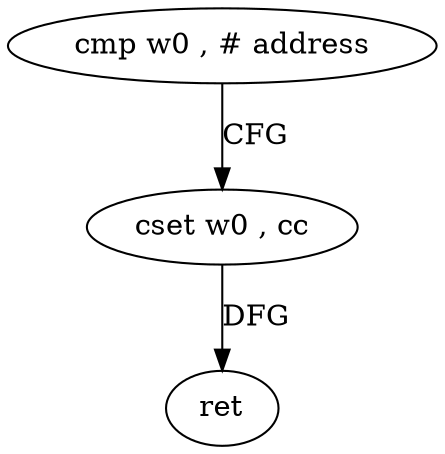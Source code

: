 digraph "func" {
"4216820" [label = "cmp w0 , # address" ]
"4216824" [label = "cset w0 , cc" ]
"4216828" [label = "ret" ]
"4216820" -> "4216824" [ label = "CFG" ]
"4216824" -> "4216828" [ label = "DFG" ]
}
